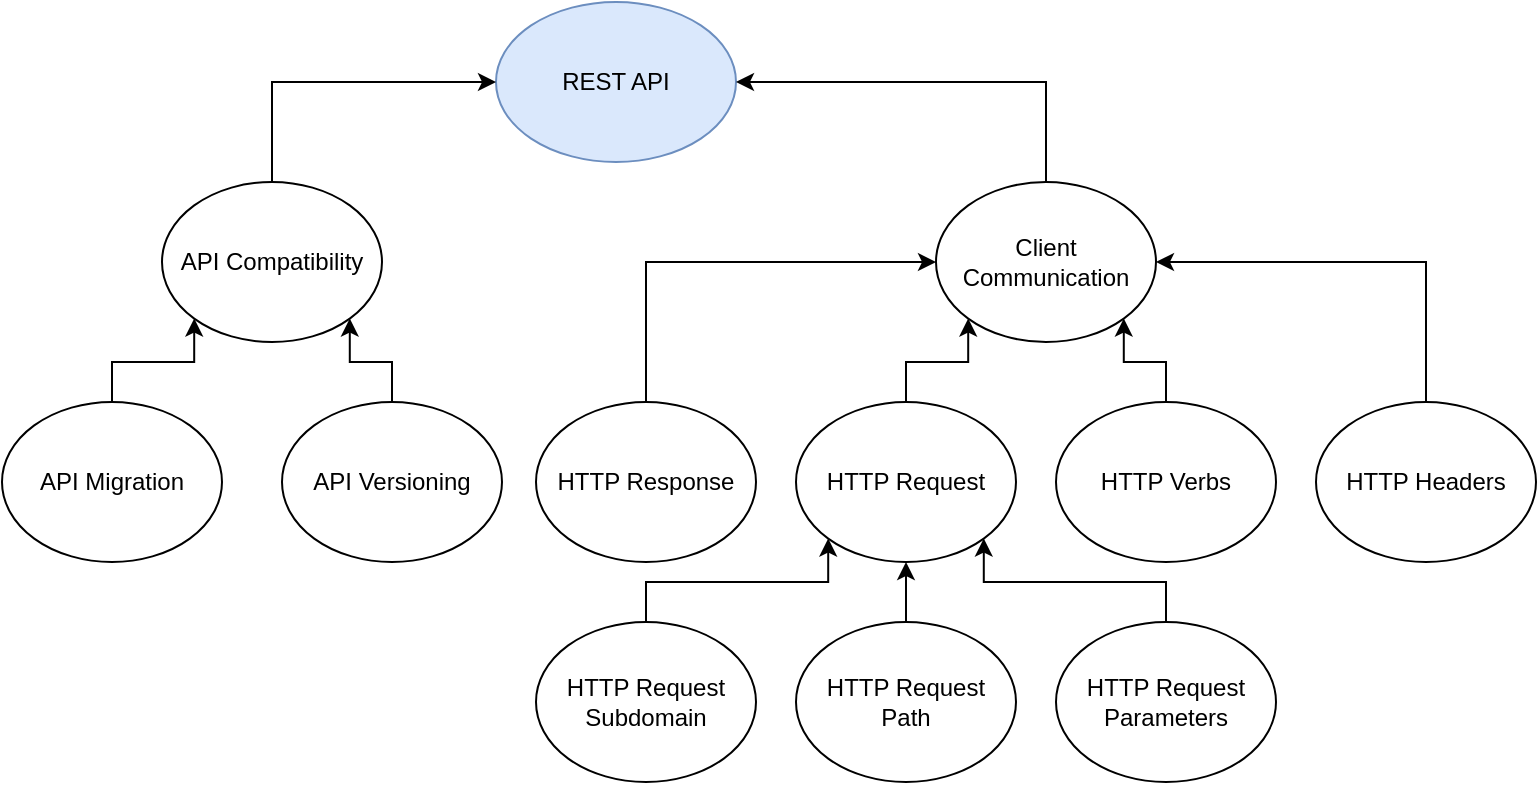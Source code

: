 <mxfile version="24.5.3" type="device">
  <diagram name="Page-1" id="W_DVdPMOir-uvhRmiZk6">
    <mxGraphModel dx="1434" dy="843" grid="1" gridSize="10" guides="1" tooltips="1" connect="1" arrows="1" fold="1" page="1" pageScale="1" pageWidth="850" pageHeight="1100" math="0" shadow="0">
      <root>
        <mxCell id="0" />
        <mxCell id="1" parent="0" />
        <mxCell id="1XIJd5jqnsslgkVnj5lK-1" value="REST API" style="ellipse;whiteSpace=wrap;html=1;fillColor=#dae8fc;strokeColor=#6c8ebf;" parent="1" vertex="1">
          <mxGeometry x="277" y="170" width="120" height="80" as="geometry" />
        </mxCell>
        <mxCell id="1XIJd5jqnsslgkVnj5lK-11" style="edgeStyle=orthogonalEdgeStyle;rounded=0;orthogonalLoop=1;jettySize=auto;html=1;exitX=0.5;exitY=0;exitDx=0;exitDy=0;entryX=1;entryY=0.5;entryDx=0;entryDy=0;" parent="1" source="1XIJd5jqnsslgkVnj5lK-2" target="1XIJd5jqnsslgkVnj5lK-1" edge="1">
          <mxGeometry relative="1" as="geometry" />
        </mxCell>
        <mxCell id="1XIJd5jqnsslgkVnj5lK-2" value="Client Communication" style="ellipse;whiteSpace=wrap;html=1;" parent="1" vertex="1">
          <mxGeometry x="497" y="260" width="110" height="80" as="geometry" />
        </mxCell>
        <mxCell id="1XIJd5jqnsslgkVnj5lK-12" style="edgeStyle=orthogonalEdgeStyle;rounded=0;orthogonalLoop=1;jettySize=auto;html=1;exitX=0.5;exitY=0;exitDx=0;exitDy=0;entryX=0;entryY=0.5;entryDx=0;entryDy=0;" parent="1" source="1XIJd5jqnsslgkVnj5lK-3" target="1XIJd5jqnsslgkVnj5lK-2" edge="1">
          <mxGeometry relative="1" as="geometry" />
        </mxCell>
        <mxCell id="1XIJd5jqnsslgkVnj5lK-3" value="HTTP Response" style="ellipse;whiteSpace=wrap;html=1;" parent="1" vertex="1">
          <mxGeometry x="297" y="370" width="110" height="80" as="geometry" />
        </mxCell>
        <mxCell id="1XIJd5jqnsslgkVnj5lK-13" style="edgeStyle=orthogonalEdgeStyle;rounded=0;orthogonalLoop=1;jettySize=auto;html=1;exitX=0.5;exitY=0;exitDx=0;exitDy=0;entryX=0;entryY=1;entryDx=0;entryDy=0;" parent="1" source="1XIJd5jqnsslgkVnj5lK-4" target="1XIJd5jqnsslgkVnj5lK-2" edge="1">
          <mxGeometry relative="1" as="geometry" />
        </mxCell>
        <mxCell id="1XIJd5jqnsslgkVnj5lK-4" value="HTTP Request" style="ellipse;whiteSpace=wrap;html=1;" parent="1" vertex="1">
          <mxGeometry x="427" y="370" width="110" height="80" as="geometry" />
        </mxCell>
        <mxCell id="1XIJd5jqnsslgkVnj5lK-14" style="edgeStyle=orthogonalEdgeStyle;rounded=0;orthogonalLoop=1;jettySize=auto;html=1;exitX=0.5;exitY=0;exitDx=0;exitDy=0;entryX=1;entryY=1;entryDx=0;entryDy=0;" parent="1" source="1XIJd5jqnsslgkVnj5lK-5" target="1XIJd5jqnsslgkVnj5lK-2" edge="1">
          <mxGeometry relative="1" as="geometry" />
        </mxCell>
        <mxCell id="1XIJd5jqnsslgkVnj5lK-5" value="HTTP Verbs" style="ellipse;whiteSpace=wrap;html=1;" parent="1" vertex="1">
          <mxGeometry x="557" y="370" width="110" height="80" as="geometry" />
        </mxCell>
        <mxCell id="1XIJd5jqnsslgkVnj5lK-15" style="edgeStyle=orthogonalEdgeStyle;rounded=0;orthogonalLoop=1;jettySize=auto;html=1;entryX=1;entryY=0.5;entryDx=0;entryDy=0;" parent="1" source="1XIJd5jqnsslgkVnj5lK-6" target="1XIJd5jqnsslgkVnj5lK-2" edge="1">
          <mxGeometry relative="1" as="geometry">
            <Array as="points">
              <mxPoint x="742" y="300" />
            </Array>
          </mxGeometry>
        </mxCell>
        <mxCell id="1XIJd5jqnsslgkVnj5lK-6" value="HTTP Headers" style="ellipse;whiteSpace=wrap;html=1;" parent="1" vertex="1">
          <mxGeometry x="687" y="370" width="110" height="80" as="geometry" />
        </mxCell>
        <mxCell id="1XIJd5jqnsslgkVnj5lK-10" style="edgeStyle=orthogonalEdgeStyle;rounded=0;orthogonalLoop=1;jettySize=auto;html=1;exitX=0.5;exitY=0;exitDx=0;exitDy=0;entryX=0;entryY=0.5;entryDx=0;entryDy=0;" parent="1" source="1XIJd5jqnsslgkVnj5lK-7" target="1XIJd5jqnsslgkVnj5lK-1" edge="1">
          <mxGeometry relative="1" as="geometry">
            <mxPoint x="227" y="190" as="targetPoint" />
          </mxGeometry>
        </mxCell>
        <mxCell id="1XIJd5jqnsslgkVnj5lK-7" value="API Compatibility" style="ellipse;whiteSpace=wrap;html=1;" parent="1" vertex="1">
          <mxGeometry x="110" y="260" width="110" height="80" as="geometry" />
        </mxCell>
        <mxCell id="1XIJd5jqnsslgkVnj5lK-17" style="edgeStyle=orthogonalEdgeStyle;rounded=0;orthogonalLoop=1;jettySize=auto;html=1;exitX=0.5;exitY=0;exitDx=0;exitDy=0;entryX=1;entryY=1;entryDx=0;entryDy=0;" parent="1" source="1XIJd5jqnsslgkVnj5lK-8" target="1XIJd5jqnsslgkVnj5lK-7" edge="1">
          <mxGeometry relative="1" as="geometry" />
        </mxCell>
        <mxCell id="1XIJd5jqnsslgkVnj5lK-8" value="API Versioning" style="ellipse;whiteSpace=wrap;html=1;" parent="1" vertex="1">
          <mxGeometry x="170" y="370" width="110" height="80" as="geometry" />
        </mxCell>
        <mxCell id="1XIJd5jqnsslgkVnj5lK-16" style="edgeStyle=orthogonalEdgeStyle;rounded=0;orthogonalLoop=1;jettySize=auto;html=1;exitX=0.5;exitY=0;exitDx=0;exitDy=0;entryX=0;entryY=1;entryDx=0;entryDy=0;" parent="1" source="1XIJd5jqnsslgkVnj5lK-9" target="1XIJd5jqnsslgkVnj5lK-7" edge="1">
          <mxGeometry relative="1" as="geometry" />
        </mxCell>
        <mxCell id="1XIJd5jqnsslgkVnj5lK-9" value="API Migration" style="ellipse;whiteSpace=wrap;html=1;" parent="1" vertex="1">
          <mxGeometry x="30" y="370" width="110" height="80" as="geometry" />
        </mxCell>
        <mxCell id="U0yIJ4Tdos49neY1ZDmv-8" style="edgeStyle=orthogonalEdgeStyle;rounded=0;orthogonalLoop=1;jettySize=auto;html=1;entryX=0;entryY=1;entryDx=0;entryDy=0;" edge="1" parent="1" source="U0yIJ4Tdos49neY1ZDmv-1" target="1XIJd5jqnsslgkVnj5lK-4">
          <mxGeometry relative="1" as="geometry">
            <Array as="points">
              <mxPoint x="352" y="460" />
              <mxPoint x="443" y="460" />
            </Array>
          </mxGeometry>
        </mxCell>
        <mxCell id="U0yIJ4Tdos49neY1ZDmv-1" value="HTTP Request&lt;div&gt;Subdomain&lt;/div&gt;" style="ellipse;whiteSpace=wrap;html=1;" vertex="1" parent="1">
          <mxGeometry x="297" y="480" width="110" height="80" as="geometry" />
        </mxCell>
        <mxCell id="U0yIJ4Tdos49neY1ZDmv-7" style="edgeStyle=orthogonalEdgeStyle;rounded=0;orthogonalLoop=1;jettySize=auto;html=1;exitX=0.5;exitY=0;exitDx=0;exitDy=0;entryX=0.5;entryY=1;entryDx=0;entryDy=0;" edge="1" parent="1" source="U0yIJ4Tdos49neY1ZDmv-4" target="1XIJd5jqnsslgkVnj5lK-4">
          <mxGeometry relative="1" as="geometry" />
        </mxCell>
        <mxCell id="U0yIJ4Tdos49neY1ZDmv-4" value="HTTP Request&lt;div&gt;Path&lt;/div&gt;" style="ellipse;whiteSpace=wrap;html=1;" vertex="1" parent="1">
          <mxGeometry x="427" y="480" width="110" height="80" as="geometry" />
        </mxCell>
        <mxCell id="U0yIJ4Tdos49neY1ZDmv-6" style="edgeStyle=orthogonalEdgeStyle;rounded=0;orthogonalLoop=1;jettySize=auto;html=1;entryX=1;entryY=1;entryDx=0;entryDy=0;" edge="1" parent="1" source="U0yIJ4Tdos49neY1ZDmv-5" target="1XIJd5jqnsslgkVnj5lK-4">
          <mxGeometry relative="1" as="geometry">
            <Array as="points">
              <mxPoint x="612" y="460" />
              <mxPoint x="521" y="460" />
            </Array>
          </mxGeometry>
        </mxCell>
        <mxCell id="U0yIJ4Tdos49neY1ZDmv-5" value="HTTP Request&lt;div&gt;Parameters&lt;/div&gt;" style="ellipse;whiteSpace=wrap;html=1;" vertex="1" parent="1">
          <mxGeometry x="557" y="480" width="110" height="80" as="geometry" />
        </mxCell>
      </root>
    </mxGraphModel>
  </diagram>
</mxfile>
